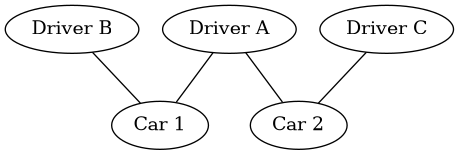 @startuml

graph TD {
    A [label="Driver A"]
    B [label="Driver B"]
    C [label="Driver C"]

    X [label="Car 1"]
    Y [label="Car 2"]

    A -- X
    A -- Y
    B -- X
    C -- Y
}

@enduml

